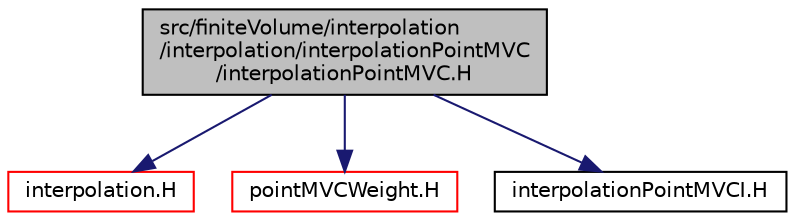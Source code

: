 digraph "src/finiteVolume/interpolation/interpolation/interpolationPointMVC/interpolationPointMVC.H"
{
  bgcolor="transparent";
  edge [fontname="Helvetica",fontsize="10",labelfontname="Helvetica",labelfontsize="10"];
  node [fontname="Helvetica",fontsize="10",shape=record];
  Node1 [label="src/finiteVolume/interpolation\l/interpolation/interpolationPointMVC\l/interpolationPointMVC.H",height=0.2,width=0.4,color="black", fillcolor="grey75", style="filled", fontcolor="black"];
  Node1 -> Node2 [color="midnightblue",fontsize="10",style="solid",fontname="Helvetica"];
  Node2 [label="interpolation.H",height=0.2,width=0.4,color="red",URL="$a06115.html"];
  Node1 -> Node3 [color="midnightblue",fontsize="10",style="solid",fontname="Helvetica"];
  Node3 [label="pointMVCWeight.H",height=0.2,width=0.4,color="red",URL="$a06146.html"];
  Node1 -> Node4 [color="midnightblue",fontsize="10",style="solid",fontname="Helvetica"];
  Node4 [label="interpolationPointMVCI.H",height=0.2,width=0.4,color="black",URL="$a06143.html"];
}
